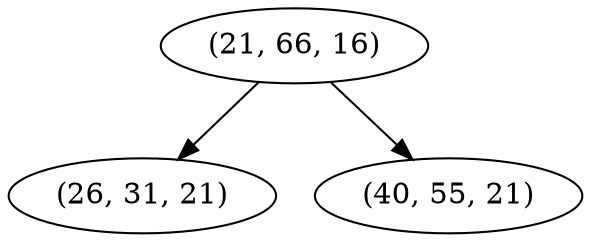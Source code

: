 digraph tree {
    "(21, 66, 16)";
    "(26, 31, 21)";
    "(40, 55, 21)";
    "(21, 66, 16)" -> "(26, 31, 21)";
    "(21, 66, 16)" -> "(40, 55, 21)";
}
